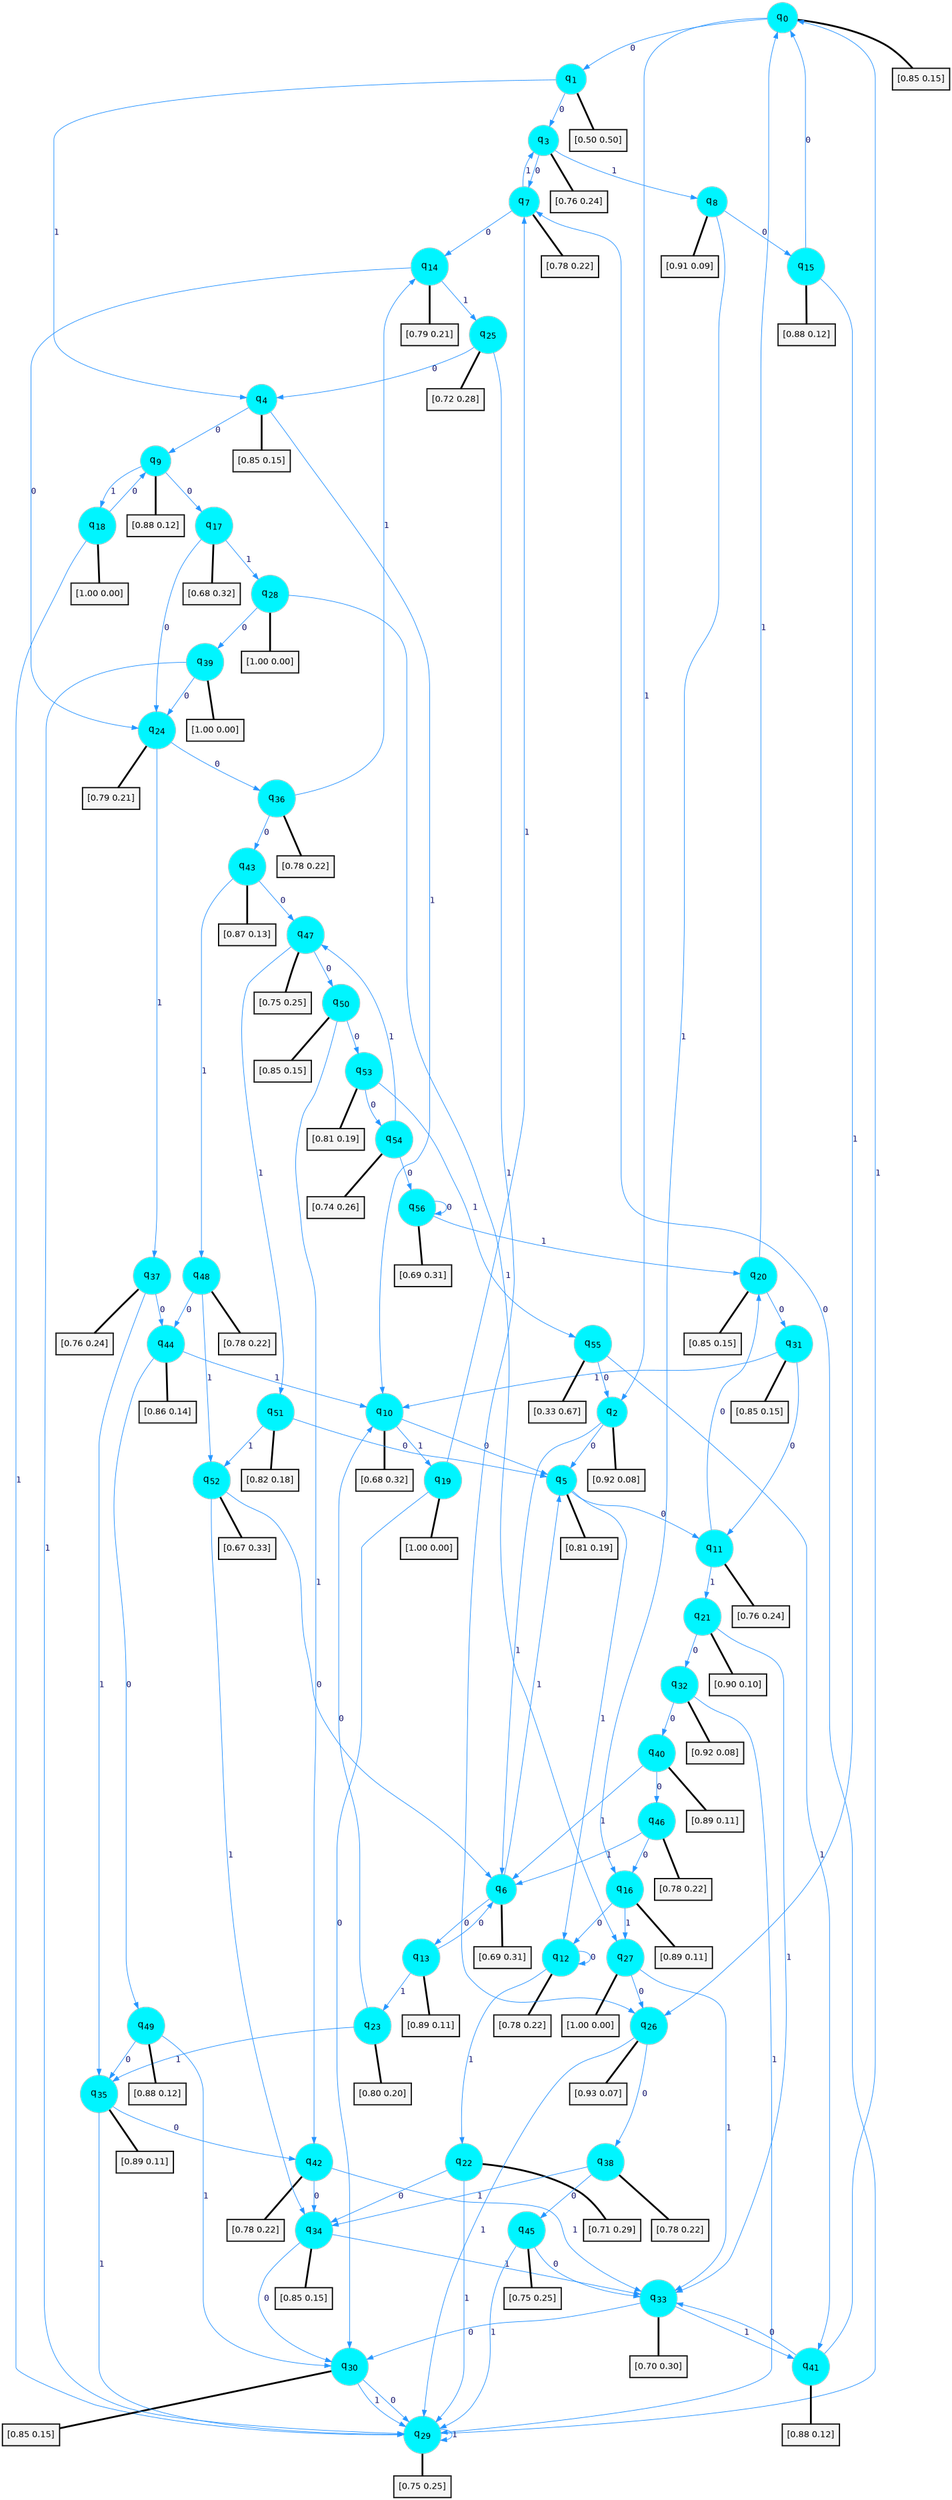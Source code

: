 digraph G {
graph [
bgcolor=transparent, dpi=300, rankdir=TD, size="40,25"];
node [
color=gray, fillcolor=turquoise1, fontcolor=black, fontname=Helvetica, fontsize=16, fontweight=bold, shape=circle, style=filled];
edge [
arrowsize=1, color=dodgerblue1, fontcolor=midnightblue, fontname=courier, fontweight=bold, penwidth=1, style=solid, weight=20];
0[label=<q<SUB>0</SUB>>];
1[label=<q<SUB>1</SUB>>];
2[label=<q<SUB>2</SUB>>];
3[label=<q<SUB>3</SUB>>];
4[label=<q<SUB>4</SUB>>];
5[label=<q<SUB>5</SUB>>];
6[label=<q<SUB>6</SUB>>];
7[label=<q<SUB>7</SUB>>];
8[label=<q<SUB>8</SUB>>];
9[label=<q<SUB>9</SUB>>];
10[label=<q<SUB>10</SUB>>];
11[label=<q<SUB>11</SUB>>];
12[label=<q<SUB>12</SUB>>];
13[label=<q<SUB>13</SUB>>];
14[label=<q<SUB>14</SUB>>];
15[label=<q<SUB>15</SUB>>];
16[label=<q<SUB>16</SUB>>];
17[label=<q<SUB>17</SUB>>];
18[label=<q<SUB>18</SUB>>];
19[label=<q<SUB>19</SUB>>];
20[label=<q<SUB>20</SUB>>];
21[label=<q<SUB>21</SUB>>];
22[label=<q<SUB>22</SUB>>];
23[label=<q<SUB>23</SUB>>];
24[label=<q<SUB>24</SUB>>];
25[label=<q<SUB>25</SUB>>];
26[label=<q<SUB>26</SUB>>];
27[label=<q<SUB>27</SUB>>];
28[label=<q<SUB>28</SUB>>];
29[label=<q<SUB>29</SUB>>];
30[label=<q<SUB>30</SUB>>];
31[label=<q<SUB>31</SUB>>];
32[label=<q<SUB>32</SUB>>];
33[label=<q<SUB>33</SUB>>];
34[label=<q<SUB>34</SUB>>];
35[label=<q<SUB>35</SUB>>];
36[label=<q<SUB>36</SUB>>];
37[label=<q<SUB>37</SUB>>];
38[label=<q<SUB>38</SUB>>];
39[label=<q<SUB>39</SUB>>];
40[label=<q<SUB>40</SUB>>];
41[label=<q<SUB>41</SUB>>];
42[label=<q<SUB>42</SUB>>];
43[label=<q<SUB>43</SUB>>];
44[label=<q<SUB>44</SUB>>];
45[label=<q<SUB>45</SUB>>];
46[label=<q<SUB>46</SUB>>];
47[label=<q<SUB>47</SUB>>];
48[label=<q<SUB>48</SUB>>];
49[label=<q<SUB>49</SUB>>];
50[label=<q<SUB>50</SUB>>];
51[label=<q<SUB>51</SUB>>];
52[label=<q<SUB>52</SUB>>];
53[label=<q<SUB>53</SUB>>];
54[label=<q<SUB>54</SUB>>];
55[label=<q<SUB>55</SUB>>];
56[label=<q<SUB>56</SUB>>];
57[label="[0.85 0.15]", shape=box,fontcolor=black, fontname=Helvetica, fontsize=14, penwidth=2, fillcolor=whitesmoke,color=black];
58[label="[0.50 0.50]", shape=box,fontcolor=black, fontname=Helvetica, fontsize=14, penwidth=2, fillcolor=whitesmoke,color=black];
59[label="[0.92 0.08]", shape=box,fontcolor=black, fontname=Helvetica, fontsize=14, penwidth=2, fillcolor=whitesmoke,color=black];
60[label="[0.76 0.24]", shape=box,fontcolor=black, fontname=Helvetica, fontsize=14, penwidth=2, fillcolor=whitesmoke,color=black];
61[label="[0.85 0.15]", shape=box,fontcolor=black, fontname=Helvetica, fontsize=14, penwidth=2, fillcolor=whitesmoke,color=black];
62[label="[0.81 0.19]", shape=box,fontcolor=black, fontname=Helvetica, fontsize=14, penwidth=2, fillcolor=whitesmoke,color=black];
63[label="[0.69 0.31]", shape=box,fontcolor=black, fontname=Helvetica, fontsize=14, penwidth=2, fillcolor=whitesmoke,color=black];
64[label="[0.78 0.22]", shape=box,fontcolor=black, fontname=Helvetica, fontsize=14, penwidth=2, fillcolor=whitesmoke,color=black];
65[label="[0.91 0.09]", shape=box,fontcolor=black, fontname=Helvetica, fontsize=14, penwidth=2, fillcolor=whitesmoke,color=black];
66[label="[0.88 0.12]", shape=box,fontcolor=black, fontname=Helvetica, fontsize=14, penwidth=2, fillcolor=whitesmoke,color=black];
67[label="[0.68 0.32]", shape=box,fontcolor=black, fontname=Helvetica, fontsize=14, penwidth=2, fillcolor=whitesmoke,color=black];
68[label="[0.76 0.24]", shape=box,fontcolor=black, fontname=Helvetica, fontsize=14, penwidth=2, fillcolor=whitesmoke,color=black];
69[label="[0.78 0.22]", shape=box,fontcolor=black, fontname=Helvetica, fontsize=14, penwidth=2, fillcolor=whitesmoke,color=black];
70[label="[0.89 0.11]", shape=box,fontcolor=black, fontname=Helvetica, fontsize=14, penwidth=2, fillcolor=whitesmoke,color=black];
71[label="[0.79 0.21]", shape=box,fontcolor=black, fontname=Helvetica, fontsize=14, penwidth=2, fillcolor=whitesmoke,color=black];
72[label="[0.88 0.12]", shape=box,fontcolor=black, fontname=Helvetica, fontsize=14, penwidth=2, fillcolor=whitesmoke,color=black];
73[label="[0.89 0.11]", shape=box,fontcolor=black, fontname=Helvetica, fontsize=14, penwidth=2, fillcolor=whitesmoke,color=black];
74[label="[0.68 0.32]", shape=box,fontcolor=black, fontname=Helvetica, fontsize=14, penwidth=2, fillcolor=whitesmoke,color=black];
75[label="[1.00 0.00]", shape=box,fontcolor=black, fontname=Helvetica, fontsize=14, penwidth=2, fillcolor=whitesmoke,color=black];
76[label="[1.00 0.00]", shape=box,fontcolor=black, fontname=Helvetica, fontsize=14, penwidth=2, fillcolor=whitesmoke,color=black];
77[label="[0.85 0.15]", shape=box,fontcolor=black, fontname=Helvetica, fontsize=14, penwidth=2, fillcolor=whitesmoke,color=black];
78[label="[0.90 0.10]", shape=box,fontcolor=black, fontname=Helvetica, fontsize=14, penwidth=2, fillcolor=whitesmoke,color=black];
79[label="[0.71 0.29]", shape=box,fontcolor=black, fontname=Helvetica, fontsize=14, penwidth=2, fillcolor=whitesmoke,color=black];
80[label="[0.80 0.20]", shape=box,fontcolor=black, fontname=Helvetica, fontsize=14, penwidth=2, fillcolor=whitesmoke,color=black];
81[label="[0.79 0.21]", shape=box,fontcolor=black, fontname=Helvetica, fontsize=14, penwidth=2, fillcolor=whitesmoke,color=black];
82[label="[0.72 0.28]", shape=box,fontcolor=black, fontname=Helvetica, fontsize=14, penwidth=2, fillcolor=whitesmoke,color=black];
83[label="[0.93 0.07]", shape=box,fontcolor=black, fontname=Helvetica, fontsize=14, penwidth=2, fillcolor=whitesmoke,color=black];
84[label="[1.00 0.00]", shape=box,fontcolor=black, fontname=Helvetica, fontsize=14, penwidth=2, fillcolor=whitesmoke,color=black];
85[label="[1.00 0.00]", shape=box,fontcolor=black, fontname=Helvetica, fontsize=14, penwidth=2, fillcolor=whitesmoke,color=black];
86[label="[0.75 0.25]", shape=box,fontcolor=black, fontname=Helvetica, fontsize=14, penwidth=2, fillcolor=whitesmoke,color=black];
87[label="[0.85 0.15]", shape=box,fontcolor=black, fontname=Helvetica, fontsize=14, penwidth=2, fillcolor=whitesmoke,color=black];
88[label="[0.85 0.15]", shape=box,fontcolor=black, fontname=Helvetica, fontsize=14, penwidth=2, fillcolor=whitesmoke,color=black];
89[label="[0.92 0.08]", shape=box,fontcolor=black, fontname=Helvetica, fontsize=14, penwidth=2, fillcolor=whitesmoke,color=black];
90[label="[0.70 0.30]", shape=box,fontcolor=black, fontname=Helvetica, fontsize=14, penwidth=2, fillcolor=whitesmoke,color=black];
91[label="[0.85 0.15]", shape=box,fontcolor=black, fontname=Helvetica, fontsize=14, penwidth=2, fillcolor=whitesmoke,color=black];
92[label="[0.89 0.11]", shape=box,fontcolor=black, fontname=Helvetica, fontsize=14, penwidth=2, fillcolor=whitesmoke,color=black];
93[label="[0.78 0.22]", shape=box,fontcolor=black, fontname=Helvetica, fontsize=14, penwidth=2, fillcolor=whitesmoke,color=black];
94[label="[0.76 0.24]", shape=box,fontcolor=black, fontname=Helvetica, fontsize=14, penwidth=2, fillcolor=whitesmoke,color=black];
95[label="[0.78 0.22]", shape=box,fontcolor=black, fontname=Helvetica, fontsize=14, penwidth=2, fillcolor=whitesmoke,color=black];
96[label="[1.00 0.00]", shape=box,fontcolor=black, fontname=Helvetica, fontsize=14, penwidth=2, fillcolor=whitesmoke,color=black];
97[label="[0.89 0.11]", shape=box,fontcolor=black, fontname=Helvetica, fontsize=14, penwidth=2, fillcolor=whitesmoke,color=black];
98[label="[0.88 0.12]", shape=box,fontcolor=black, fontname=Helvetica, fontsize=14, penwidth=2, fillcolor=whitesmoke,color=black];
99[label="[0.78 0.22]", shape=box,fontcolor=black, fontname=Helvetica, fontsize=14, penwidth=2, fillcolor=whitesmoke,color=black];
100[label="[0.87 0.13]", shape=box,fontcolor=black, fontname=Helvetica, fontsize=14, penwidth=2, fillcolor=whitesmoke,color=black];
101[label="[0.86 0.14]", shape=box,fontcolor=black, fontname=Helvetica, fontsize=14, penwidth=2, fillcolor=whitesmoke,color=black];
102[label="[0.75 0.25]", shape=box,fontcolor=black, fontname=Helvetica, fontsize=14, penwidth=2, fillcolor=whitesmoke,color=black];
103[label="[0.78 0.22]", shape=box,fontcolor=black, fontname=Helvetica, fontsize=14, penwidth=2, fillcolor=whitesmoke,color=black];
104[label="[0.75 0.25]", shape=box,fontcolor=black, fontname=Helvetica, fontsize=14, penwidth=2, fillcolor=whitesmoke,color=black];
105[label="[0.78 0.22]", shape=box,fontcolor=black, fontname=Helvetica, fontsize=14, penwidth=2, fillcolor=whitesmoke,color=black];
106[label="[0.88 0.12]", shape=box,fontcolor=black, fontname=Helvetica, fontsize=14, penwidth=2, fillcolor=whitesmoke,color=black];
107[label="[0.85 0.15]", shape=box,fontcolor=black, fontname=Helvetica, fontsize=14, penwidth=2, fillcolor=whitesmoke,color=black];
108[label="[0.82 0.18]", shape=box,fontcolor=black, fontname=Helvetica, fontsize=14, penwidth=2, fillcolor=whitesmoke,color=black];
109[label="[0.67 0.33]", shape=box,fontcolor=black, fontname=Helvetica, fontsize=14, penwidth=2, fillcolor=whitesmoke,color=black];
110[label="[0.81 0.19]", shape=box,fontcolor=black, fontname=Helvetica, fontsize=14, penwidth=2, fillcolor=whitesmoke,color=black];
111[label="[0.74 0.26]", shape=box,fontcolor=black, fontname=Helvetica, fontsize=14, penwidth=2, fillcolor=whitesmoke,color=black];
112[label="[0.33 0.67]", shape=box,fontcolor=black, fontname=Helvetica, fontsize=14, penwidth=2, fillcolor=whitesmoke,color=black];
113[label="[0.69 0.31]", shape=box,fontcolor=black, fontname=Helvetica, fontsize=14, penwidth=2, fillcolor=whitesmoke,color=black];
0->1 [label=0];
0->2 [label=1];
0->57 [arrowhead=none, penwidth=3,color=black];
1->3 [label=0];
1->4 [label=1];
1->58 [arrowhead=none, penwidth=3,color=black];
2->5 [label=0];
2->6 [label=1];
2->59 [arrowhead=none, penwidth=3,color=black];
3->7 [label=0];
3->8 [label=1];
3->60 [arrowhead=none, penwidth=3,color=black];
4->9 [label=0];
4->10 [label=1];
4->61 [arrowhead=none, penwidth=3,color=black];
5->11 [label=0];
5->12 [label=1];
5->62 [arrowhead=none, penwidth=3,color=black];
6->13 [label=0];
6->5 [label=1];
6->63 [arrowhead=none, penwidth=3,color=black];
7->14 [label=0];
7->3 [label=1];
7->64 [arrowhead=none, penwidth=3,color=black];
8->15 [label=0];
8->16 [label=1];
8->65 [arrowhead=none, penwidth=3,color=black];
9->17 [label=0];
9->18 [label=1];
9->66 [arrowhead=none, penwidth=3,color=black];
10->5 [label=0];
10->19 [label=1];
10->67 [arrowhead=none, penwidth=3,color=black];
11->20 [label=0];
11->21 [label=1];
11->68 [arrowhead=none, penwidth=3,color=black];
12->12 [label=0];
12->22 [label=1];
12->69 [arrowhead=none, penwidth=3,color=black];
13->6 [label=0];
13->23 [label=1];
13->70 [arrowhead=none, penwidth=3,color=black];
14->24 [label=0];
14->25 [label=1];
14->71 [arrowhead=none, penwidth=3,color=black];
15->0 [label=0];
15->26 [label=1];
15->72 [arrowhead=none, penwidth=3,color=black];
16->12 [label=0];
16->27 [label=1];
16->73 [arrowhead=none, penwidth=3,color=black];
17->24 [label=0];
17->28 [label=1];
17->74 [arrowhead=none, penwidth=3,color=black];
18->9 [label=0];
18->29 [label=1];
18->75 [arrowhead=none, penwidth=3,color=black];
19->30 [label=0];
19->7 [label=1];
19->76 [arrowhead=none, penwidth=3,color=black];
20->31 [label=0];
20->0 [label=1];
20->77 [arrowhead=none, penwidth=3,color=black];
21->32 [label=0];
21->33 [label=1];
21->78 [arrowhead=none, penwidth=3,color=black];
22->34 [label=0];
22->29 [label=1];
22->79 [arrowhead=none, penwidth=3,color=black];
23->10 [label=0];
23->35 [label=1];
23->80 [arrowhead=none, penwidth=3,color=black];
24->36 [label=0];
24->37 [label=1];
24->81 [arrowhead=none, penwidth=3,color=black];
25->4 [label=0];
25->26 [label=1];
25->82 [arrowhead=none, penwidth=3,color=black];
26->38 [label=0];
26->29 [label=1];
26->83 [arrowhead=none, penwidth=3,color=black];
27->26 [label=0];
27->33 [label=1];
27->84 [arrowhead=none, penwidth=3,color=black];
28->39 [label=0];
28->27 [label=1];
28->85 [arrowhead=none, penwidth=3,color=black];
29->7 [label=0];
29->29 [label=1];
29->86 [arrowhead=none, penwidth=3,color=black];
30->29 [label=0];
30->29 [label=1];
30->87 [arrowhead=none, penwidth=3,color=black];
31->11 [label=0];
31->10 [label=1];
31->88 [arrowhead=none, penwidth=3,color=black];
32->40 [label=0];
32->29 [label=1];
32->89 [arrowhead=none, penwidth=3,color=black];
33->30 [label=0];
33->41 [label=1];
33->90 [arrowhead=none, penwidth=3,color=black];
34->30 [label=0];
34->33 [label=1];
34->91 [arrowhead=none, penwidth=3,color=black];
35->42 [label=0];
35->29 [label=1];
35->92 [arrowhead=none, penwidth=3,color=black];
36->43 [label=0];
36->14 [label=1];
36->93 [arrowhead=none, penwidth=3,color=black];
37->44 [label=0];
37->35 [label=1];
37->94 [arrowhead=none, penwidth=3,color=black];
38->45 [label=0];
38->34 [label=1];
38->95 [arrowhead=none, penwidth=3,color=black];
39->24 [label=0];
39->29 [label=1];
39->96 [arrowhead=none, penwidth=3,color=black];
40->46 [label=0];
40->6 [label=1];
40->97 [arrowhead=none, penwidth=3,color=black];
41->33 [label=0];
41->0 [label=1];
41->98 [arrowhead=none, penwidth=3,color=black];
42->34 [label=0];
42->33 [label=1];
42->99 [arrowhead=none, penwidth=3,color=black];
43->47 [label=0];
43->48 [label=1];
43->100 [arrowhead=none, penwidth=3,color=black];
44->49 [label=0];
44->10 [label=1];
44->101 [arrowhead=none, penwidth=3,color=black];
45->33 [label=0];
45->29 [label=1];
45->102 [arrowhead=none, penwidth=3,color=black];
46->16 [label=0];
46->6 [label=1];
46->103 [arrowhead=none, penwidth=3,color=black];
47->50 [label=0];
47->51 [label=1];
47->104 [arrowhead=none, penwidth=3,color=black];
48->44 [label=0];
48->52 [label=1];
48->105 [arrowhead=none, penwidth=3,color=black];
49->35 [label=0];
49->30 [label=1];
49->106 [arrowhead=none, penwidth=3,color=black];
50->53 [label=0];
50->42 [label=1];
50->107 [arrowhead=none, penwidth=3,color=black];
51->5 [label=0];
51->52 [label=1];
51->108 [arrowhead=none, penwidth=3,color=black];
52->6 [label=0];
52->34 [label=1];
52->109 [arrowhead=none, penwidth=3,color=black];
53->54 [label=0];
53->55 [label=1];
53->110 [arrowhead=none, penwidth=3,color=black];
54->56 [label=0];
54->47 [label=1];
54->111 [arrowhead=none, penwidth=3,color=black];
55->2 [label=0];
55->41 [label=1];
55->112 [arrowhead=none, penwidth=3,color=black];
56->56 [label=0];
56->20 [label=1];
56->113 [arrowhead=none, penwidth=3,color=black];
}
